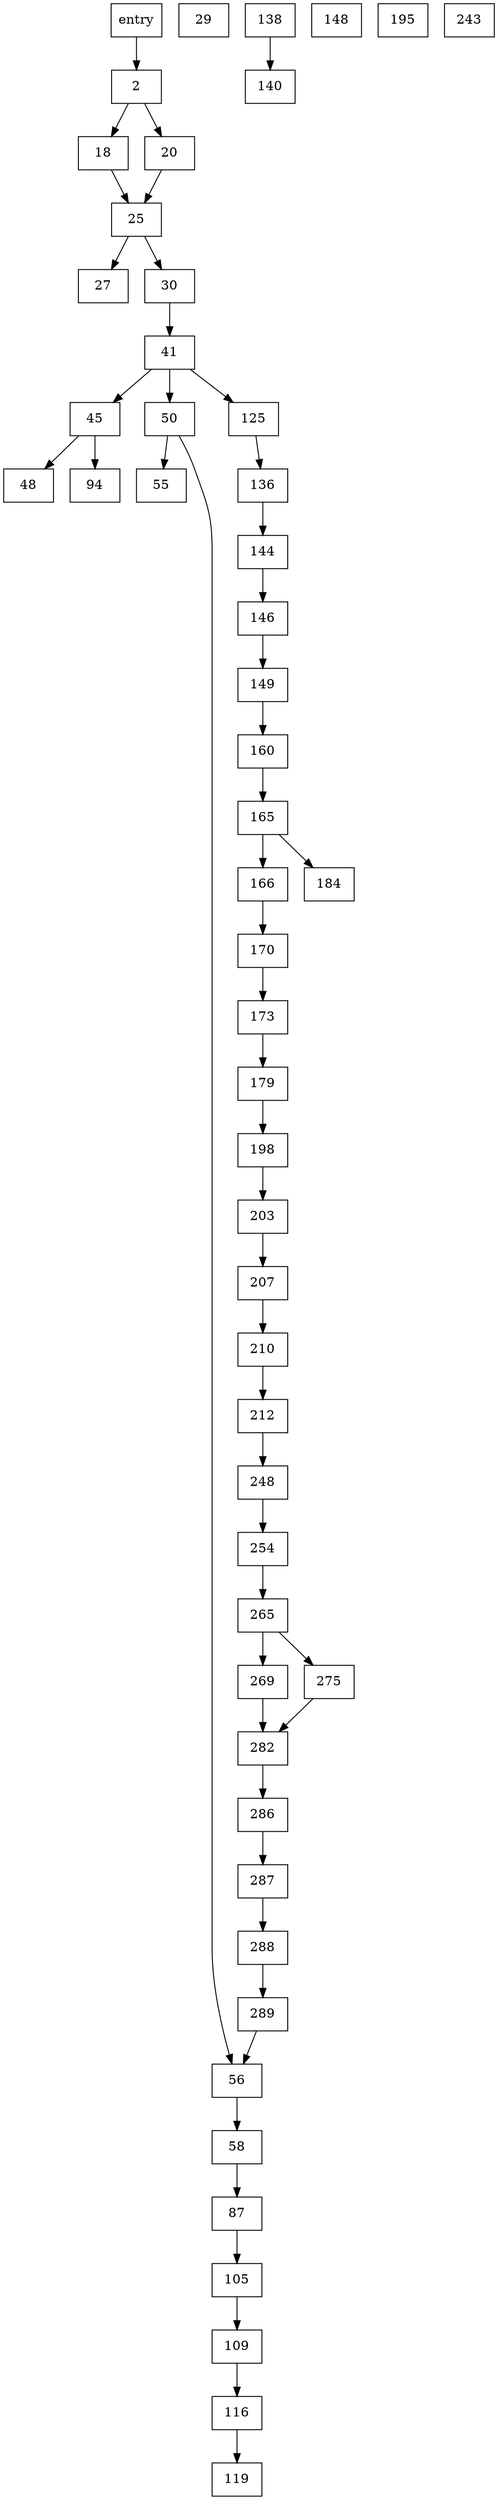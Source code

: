digraph CFG {
    node [shape=box];

    entry [label="entry"];
    block_2 [label="2"];
    block_18 [label="18"];
    block_20 [label="20"];
    block_25 [label="25"];
    block_27 [label="27"];
    block_29 [label="29"];
    block_30 [label="30"];
    block_41 [label="41"];
    block_45 [label="45"];
    block_48 [label="48"];
    block_50 [label="50"];
    block_55 [label="55"];
    block_56 [label="56"];
    block_58 [label="58"];
    block_87 [label="87"];
    block_94 [label="94"];
    block_105 [label="105"];
    block_109 [label="109"];
    block_116 [label="116"];
    block_119 [label="119"];
    block_125 [label="125"];
    block_136 [label="136"];
    block_138 [label="138"];
    block_140 [label="140"];
    block_144 [label="144"];
    block_146 [label="146"];
    block_148 [label="148"];
    block_149 [label="149"];
    block_160 [label="160"];
    block_165 [label="165"];
    block_166 [label="166"];
    block_170 [label="170"];
    block_173 [label="173"];
    block_179 [label="179"];
    block_184 [label="184"];
    block_195 [label="195"];
    block_198 [label="198"];
    block_203 [label="203"];
    block_207 [label="207"];
    block_210 [label="210"];
    block_212 [label="212"];
    block_243 [label="243"];
    block_248 [label="248"];
    block_254 [label="254"];
    block_265 [label="265"];
    block_269 [label="269"];
    block_275 [label="275"];
    block_282 [label="282"];
    block_286 [label="286"];
    block_287 [label="287"];
    block_288 [label="288"];
    block_289 [label="289"];

    entry -> block_2;
    block_2 -> block_18;
    block_2 -> block_20;
    block_18 -> block_25;
    block_20 -> block_25;
    block_25 -> block_27;
    block_25 -> block_30;
    block_30 -> block_41;
    block_41 -> block_45;
    block_45 -> block_48;
    block_41 -> block_50;
    block_50 -> block_55;
    block_50 -> block_56;
    block_56 -> block_58;
    block_58 -> block_87;
    block_45 -> block_94;
    block_87 -> block_105;
    block_105 -> block_109;
    block_109 -> block_116;
    block_116 -> block_119;
    block_41 -> block_125;
    block_125 -> block_136;
    block_136 -> block_144;
    block_138 -> block_140;
    block_144 -> block_146;
    block_146 -> block_149;
    block_149 -> block_160;
    block_160 -> block_165;
    block_165 -> block_166;
    block_166 -> block_170;
    block_170 -> block_173;
    block_173 -> block_179;
    block_165 -> block_184;
    block_179 -> block_198;
    block_198 -> block_203;
    block_203 -> block_207;
    block_207 -> block_210;
    block_210 -> block_212;
    block_212 -> block_248;
    block_248 -> block_254;
    block_254 -> block_265;
    block_265 -> block_269;
    block_265 -> block_275;
    block_269 -> block_282;
    block_275 -> block_282;
    block_282 -> block_286;
    block_286 -> block_287;
    block_287 -> block_288;
    block_288 -> block_289;
    block_289 -> block_56;
}